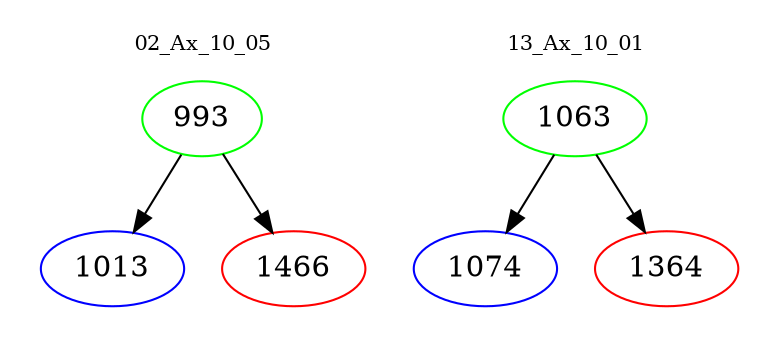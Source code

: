 digraph{
subgraph cluster_0 {
color = white
label = "02_Ax_10_05";
fontsize=10;
T0_993 [label="993", color="green"]
T0_993 -> T0_1013 [color="black"]
T0_1013 [label="1013", color="blue"]
T0_993 -> T0_1466 [color="black"]
T0_1466 [label="1466", color="red"]
}
subgraph cluster_1 {
color = white
label = "13_Ax_10_01";
fontsize=10;
T1_1063 [label="1063", color="green"]
T1_1063 -> T1_1074 [color="black"]
T1_1074 [label="1074", color="blue"]
T1_1063 -> T1_1364 [color="black"]
T1_1364 [label="1364", color="red"]
}
}
